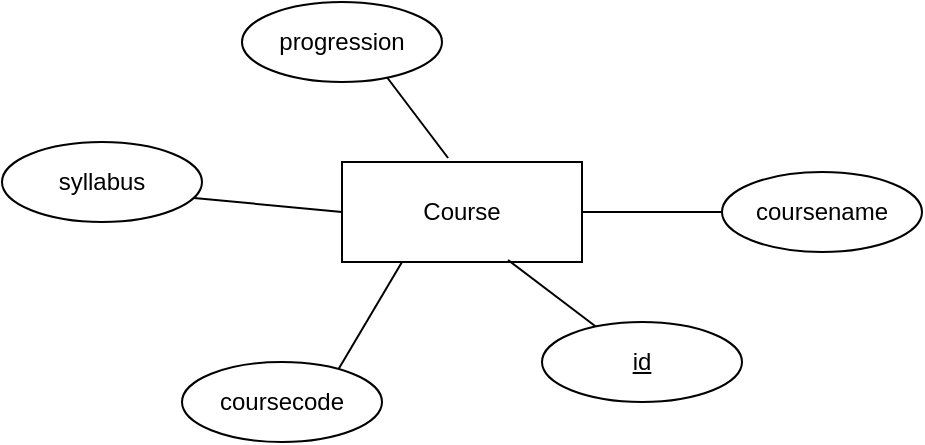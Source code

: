 <mxfile>
    <diagram id="iMu2ojkbZh_qdOIyLGu-" name="Page-1">
        <mxGraphModel dx="822" dy="406" grid="1" gridSize="10" guides="1" tooltips="1" connect="1" arrows="1" fold="1" page="1" pageScale="1" pageWidth="827" pageHeight="1169" math="0" shadow="0">
            <root>
                <mxCell id="0"/>
                <mxCell id="1" parent="0"/>
                <mxCell id="2" value="Course" style="whiteSpace=wrap;html=1;align=center;" vertex="1" parent="1">
                    <mxGeometry x="290" y="150" width="120" height="50" as="geometry"/>
                </mxCell>
                <mxCell id="3" value="" style="endArrow=none;html=1;rounded=0;exitX=1;exitY=0.5;exitDx=0;exitDy=0;" edge="1" parent="1" source="2" target="4">
                    <mxGeometry relative="1" as="geometry">
                        <mxPoint x="330" y="210" as="sourcePoint"/>
                        <mxPoint x="500" y="175" as="targetPoint"/>
                    </mxGeometry>
                </mxCell>
                <mxCell id="4" value="coursename" style="ellipse;whiteSpace=wrap;html=1;align=center;" vertex="1" parent="1">
                    <mxGeometry x="480" y="155" width="100" height="40" as="geometry"/>
                </mxCell>
                <mxCell id="6" value="" style="endArrow=none;html=1;rounded=0;exitX=0.692;exitY=0.98;exitDx=0;exitDy=0;exitPerimeter=0;" edge="1" parent="1" source="2" target="7">
                    <mxGeometry relative="1" as="geometry">
                        <mxPoint x="330" y="210" as="sourcePoint"/>
                        <mxPoint x="440" y="250" as="targetPoint"/>
                    </mxGeometry>
                </mxCell>
                <mxCell id="7" value="id" style="ellipse;whiteSpace=wrap;html=1;align=center;fontStyle=4;" vertex="1" parent="1">
                    <mxGeometry x="390" y="230" width="100" height="40" as="geometry"/>
                </mxCell>
                <mxCell id="8" value="" style="endArrow=none;html=1;rounded=0;entryX=0.25;entryY=1;entryDx=0;entryDy=0;exitX=0.78;exitY=0.1;exitDx=0;exitDy=0;exitPerimeter=0;" edge="1" parent="1" source="9" target="2">
                    <mxGeometry relative="1" as="geometry">
                        <mxPoint x="280" y="270" as="sourcePoint"/>
                        <mxPoint x="490" y="210" as="targetPoint"/>
                    </mxGeometry>
                </mxCell>
                <mxCell id="9" value="coursecode" style="ellipse;whiteSpace=wrap;html=1;align=center;" vertex="1" parent="1">
                    <mxGeometry x="210" y="250" width="100" height="40" as="geometry"/>
                </mxCell>
                <mxCell id="10" value="" style="endArrow=none;html=1;rounded=0;entryX=0;entryY=0.5;entryDx=0;entryDy=0;exitX=0.96;exitY=0.7;exitDx=0;exitDy=0;exitPerimeter=0;" edge="1" parent="1" source="11" target="2">
                    <mxGeometry relative="1" as="geometry">
                        <mxPoint x="200" y="170" as="sourcePoint"/>
                        <mxPoint x="490" y="210" as="targetPoint"/>
                    </mxGeometry>
                </mxCell>
                <mxCell id="11" value="syllabus" style="ellipse;whiteSpace=wrap;html=1;align=center;" vertex="1" parent="1">
                    <mxGeometry x="120" y="140" width="100" height="40" as="geometry"/>
                </mxCell>
                <mxCell id="12" value="" style="endArrow=none;html=1;rounded=0;entryX=0.442;entryY=-0.04;entryDx=0;entryDy=0;entryPerimeter=0;exitX=0.72;exitY=0.925;exitDx=0;exitDy=0;exitPerimeter=0;" edge="1" parent="1" source="13" target="2">
                    <mxGeometry relative="1" as="geometry">
                        <mxPoint x="310" y="100" as="sourcePoint"/>
                        <mxPoint x="490" y="210" as="targetPoint"/>
                    </mxGeometry>
                </mxCell>
                <mxCell id="13" value="progression" style="ellipse;whiteSpace=wrap;html=1;align=center;" vertex="1" parent="1">
                    <mxGeometry x="240" y="70" width="100" height="40" as="geometry"/>
                </mxCell>
            </root>
        </mxGraphModel>
    </diagram>
</mxfile>